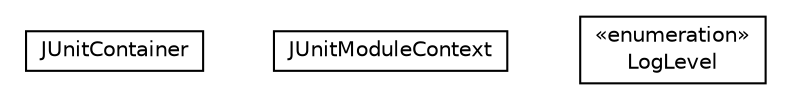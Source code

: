 #!/usr/local/bin/dot
#
# Class diagram 
# Generated by UMLGraph version 5.1 (http://www.umlgraph.org/)
#

digraph G {
	edge [fontname="Helvetica",fontsize=10,labelfontname="Helvetica",labelfontsize=10];
	node [fontname="Helvetica",fontsize=10,shape=plaintext];
	nodesep=0.25;
	ranksep=0.5;
	// org.universAAL.container.JUnit.JUnitContainer
	c37461 [label=<<table title="org.universAAL.container.JUnit.JUnitContainer" border="0" cellborder="1" cellspacing="0" cellpadding="2" port="p" href="./JUnitContainer.html">
		<tr><td><table border="0" cellspacing="0" cellpadding="1">
<tr><td align="center" balign="center"> JUnitContainer </td></tr>
		</table></td></tr>
		</table>>, fontname="Helvetica", fontcolor="black", fontsize=10.0];
	// org.universAAL.container.JUnit.JUnitModuleContext
	c37462 [label=<<table title="org.universAAL.container.JUnit.JUnitModuleContext" border="0" cellborder="1" cellspacing="0" cellpadding="2" port="p" href="./JUnitModuleContext.html">
		<tr><td><table border="0" cellspacing="0" cellpadding="1">
<tr><td align="center" balign="center"> JUnitModuleContext </td></tr>
		</table></td></tr>
		</table>>, fontname="Helvetica", fontcolor="black", fontsize=10.0];
	// org.universAAL.container.JUnit.JUnitModuleContext.LogLevel
	c37463 [label=<<table title="org.universAAL.container.JUnit.JUnitModuleContext.LogLevel" border="0" cellborder="1" cellspacing="0" cellpadding="2" port="p" href="./JUnitModuleContext.LogLevel.html">
		<tr><td><table border="0" cellspacing="0" cellpadding="1">
<tr><td align="center" balign="center"> &#171;enumeration&#187; </td></tr>
<tr><td align="center" balign="center"> LogLevel </td></tr>
		</table></td></tr>
		</table>>, fontname="Helvetica", fontcolor="black", fontsize=10.0];
}

